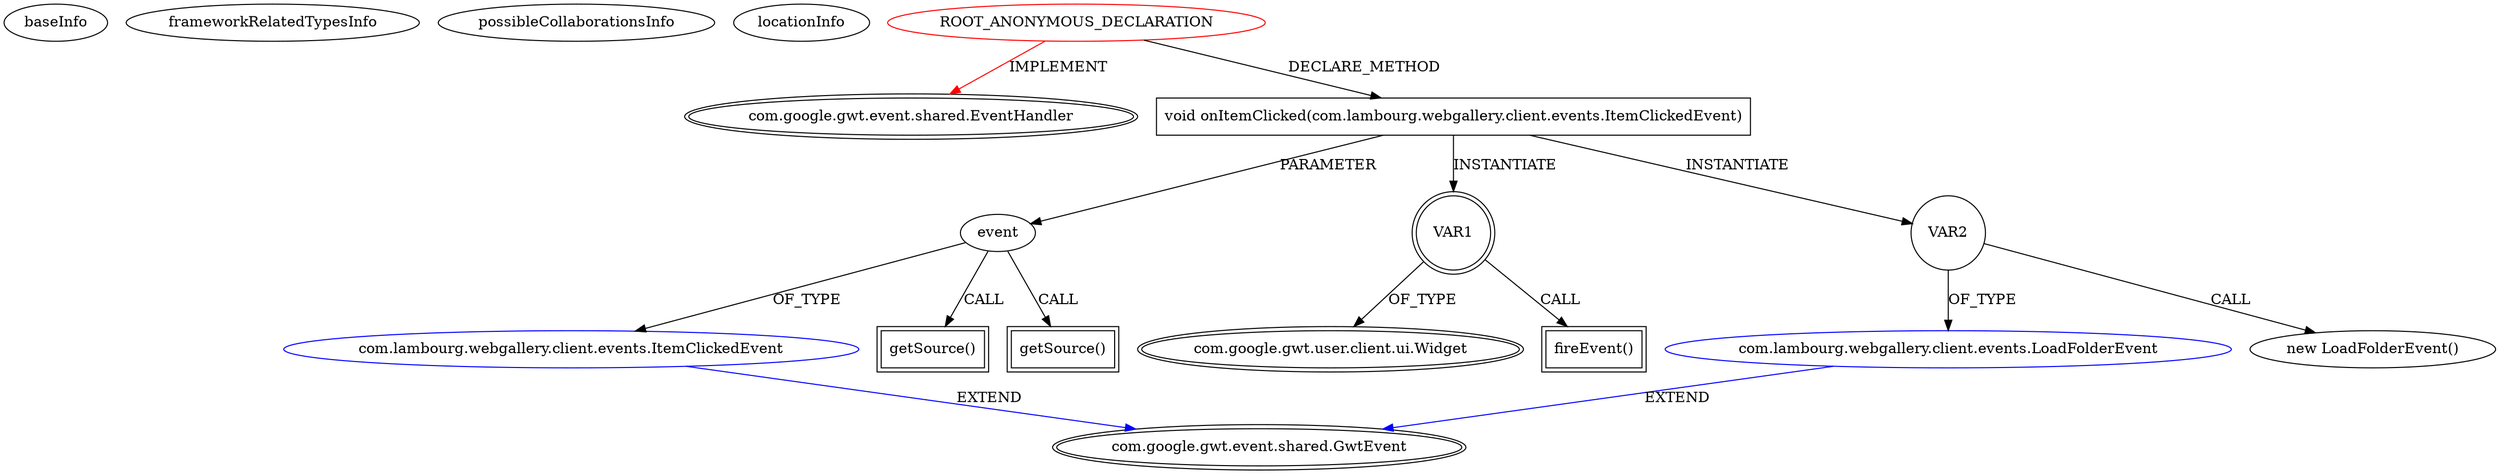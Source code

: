 digraph {
baseInfo[graphId=3511,category="extension_graph",isAnonymous=true,possibleRelation=true]
frameworkRelatedTypesInfo[0="com.google.gwt.event.shared.EventHandler"]
possibleCollaborationsInfo[0="3511~CLIENT_METHOD_DECLARATION-INSTANTIATION-~com.google.gwt.event.shared.EventHandler ~com.google.gwt.event.shared.GwtEvent ~true~false",1="3511~CLIENT_METHOD_DECLARATION-PARAMETER_DECLARATION-~com.google.gwt.event.shared.EventHandler ~com.google.gwt.event.shared.GwtEvent ~true~false"]
locationInfo[projectName="lambourg-WebGallery",filePath="/lambourg-WebGallery/WebGallery-master/client/src/com/lambourg/webgallery/client/folderview/Nav.java",contextSignature="void bind(com.google.gwt.xml.client.Document)",graphId="3511"]
0[label="ROOT_ANONYMOUS_DECLARATION",vertexType="ROOT_ANONYMOUS_DECLARATION",isFrameworkType=false,color=red]
1[label="com.google.gwt.event.shared.EventHandler",vertexType="FRAMEWORK_INTERFACE_TYPE",isFrameworkType=true,peripheries=2]
5[label="void onItemClicked(com.lambourg.webgallery.client.events.ItemClickedEvent)",vertexType="CLIENT_METHOD_DECLARATION",isFrameworkType=false,shape=box]
6[label="event",vertexType="PARAMETER_DECLARATION",isFrameworkType=false]
7[label="com.lambourg.webgallery.client.events.ItemClickedEvent",vertexType="REFERENCE_CLIENT_CLASS_DECLARATION",isFrameworkType=false,color=blue]
8[label="com.google.gwt.event.shared.GwtEvent",vertexType="FRAMEWORK_CLASS_TYPE",isFrameworkType=true,peripheries=2]
10[label="getSource()",vertexType="INSIDE_CALL",isFrameworkType=true,peripheries=2,shape=box]
11[label="VAR1",vertexType="VARIABLE_EXPRESION",isFrameworkType=true,peripheries=2,shape=circle]
13[label="com.google.gwt.user.client.ui.Widget",vertexType="FRAMEWORK_CLASS_TYPE",isFrameworkType=true,peripheries=2]
12[label="fireEvent()",vertexType="INSIDE_CALL",isFrameworkType=true,peripheries=2,shape=box]
15[label="VAR2",vertexType="VARIABLE_EXPRESION",isFrameworkType=false,shape=circle]
16[label="com.lambourg.webgallery.client.events.LoadFolderEvent",vertexType="REFERENCE_CLIENT_CLASS_DECLARATION",isFrameworkType=false,color=blue]
14[label="new LoadFolderEvent()",vertexType="CONSTRUCTOR_CALL",isFrameworkType=false]
19[label="getSource()",vertexType="INSIDE_CALL",isFrameworkType=true,peripheries=2,shape=box]
0->1[label="IMPLEMENT",color=red]
0->5[label="DECLARE_METHOD"]
7->8[label="EXTEND",color=blue]
6->7[label="OF_TYPE"]
5->6[label="PARAMETER"]
6->10[label="CALL"]
5->11[label="INSTANTIATE"]
11->13[label="OF_TYPE"]
11->12[label="CALL"]
5->15[label="INSTANTIATE"]
16->8[label="EXTEND",color=blue]
15->16[label="OF_TYPE"]
15->14[label="CALL"]
6->19[label="CALL"]
}
